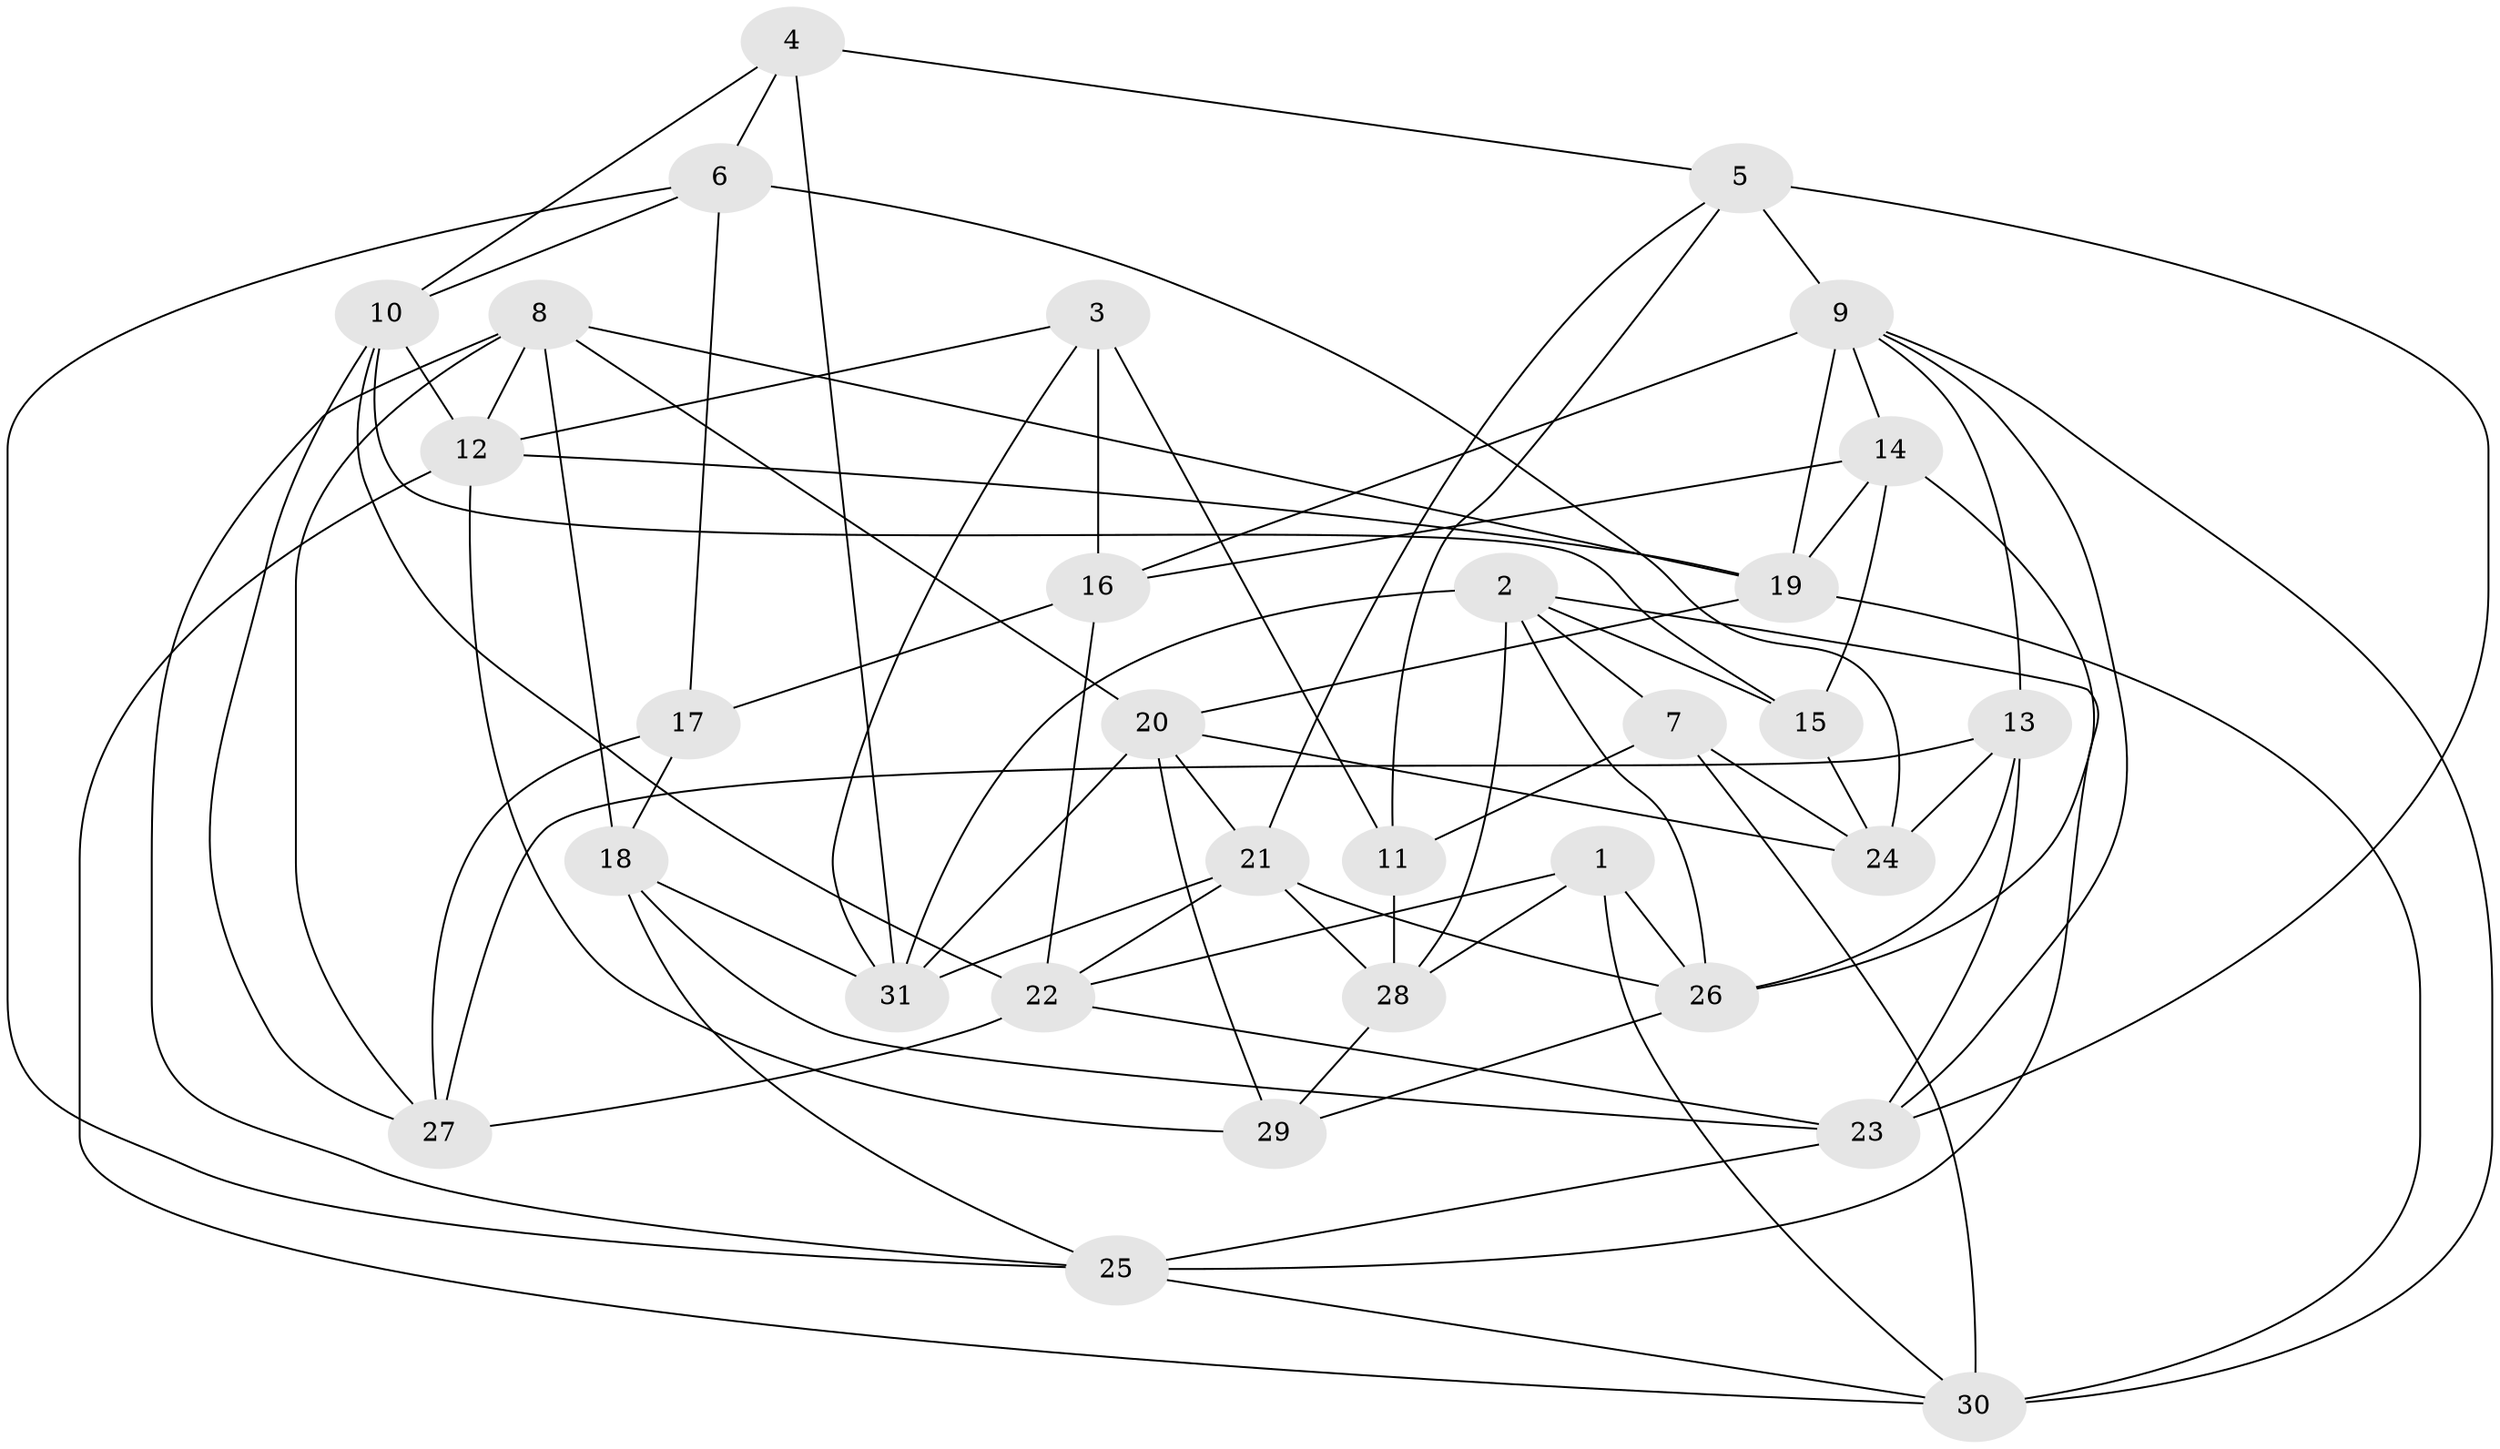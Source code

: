 // original degree distribution, {4: 1.0}
// Generated by graph-tools (version 1.1) at 2025/03/03/09/25 03:03:01]
// undirected, 31 vertices, 81 edges
graph export_dot {
graph [start="1"]
  node [color=gray90,style=filled];
  1;
  2;
  3;
  4;
  5;
  6;
  7;
  8;
  9;
  10;
  11;
  12;
  13;
  14;
  15;
  16;
  17;
  18;
  19;
  20;
  21;
  22;
  23;
  24;
  25;
  26;
  27;
  28;
  29;
  30;
  31;
  1 -- 22 [weight=1.0];
  1 -- 26 [weight=1.0];
  1 -- 28 [weight=1.0];
  1 -- 30 [weight=1.0];
  2 -- 7 [weight=1.0];
  2 -- 15 [weight=1.0];
  2 -- 25 [weight=1.0];
  2 -- 26 [weight=1.0];
  2 -- 28 [weight=1.0];
  2 -- 31 [weight=1.0];
  3 -- 11 [weight=2.0];
  3 -- 12 [weight=1.0];
  3 -- 16 [weight=2.0];
  3 -- 31 [weight=1.0];
  4 -- 5 [weight=1.0];
  4 -- 6 [weight=1.0];
  4 -- 10 [weight=1.0];
  4 -- 31 [weight=1.0];
  5 -- 9 [weight=2.0];
  5 -- 11 [weight=1.0];
  5 -- 21 [weight=1.0];
  5 -- 23 [weight=1.0];
  6 -- 10 [weight=1.0];
  6 -- 17 [weight=2.0];
  6 -- 24 [weight=1.0];
  6 -- 25 [weight=1.0];
  7 -- 11 [weight=1.0];
  7 -- 24 [weight=1.0];
  7 -- 30 [weight=1.0];
  8 -- 12 [weight=1.0];
  8 -- 18 [weight=1.0];
  8 -- 19 [weight=1.0];
  8 -- 20 [weight=1.0];
  8 -- 25 [weight=1.0];
  8 -- 27 [weight=1.0];
  9 -- 13 [weight=1.0];
  9 -- 14 [weight=1.0];
  9 -- 16 [weight=1.0];
  9 -- 19 [weight=1.0];
  9 -- 23 [weight=1.0];
  9 -- 30 [weight=1.0];
  10 -- 12 [weight=1.0];
  10 -- 15 [weight=1.0];
  10 -- 22 [weight=1.0];
  10 -- 27 [weight=1.0];
  11 -- 28 [weight=2.0];
  12 -- 19 [weight=1.0];
  12 -- 29 [weight=1.0];
  12 -- 30 [weight=1.0];
  13 -- 23 [weight=1.0];
  13 -- 24 [weight=1.0];
  13 -- 26 [weight=1.0];
  13 -- 27 [weight=2.0];
  14 -- 15 [weight=2.0];
  14 -- 16 [weight=1.0];
  14 -- 19 [weight=1.0];
  14 -- 26 [weight=1.0];
  15 -- 24 [weight=2.0];
  16 -- 17 [weight=1.0];
  16 -- 22 [weight=1.0];
  17 -- 18 [weight=2.0];
  17 -- 27 [weight=1.0];
  18 -- 23 [weight=1.0];
  18 -- 25 [weight=1.0];
  18 -- 31 [weight=1.0];
  19 -- 20 [weight=1.0];
  19 -- 30 [weight=1.0];
  20 -- 21 [weight=1.0];
  20 -- 24 [weight=1.0];
  20 -- 29 [weight=1.0];
  20 -- 31 [weight=1.0];
  21 -- 22 [weight=1.0];
  21 -- 26 [weight=1.0];
  21 -- 28 [weight=1.0];
  21 -- 31 [weight=1.0];
  22 -- 23 [weight=1.0];
  22 -- 27 [weight=1.0];
  23 -- 25 [weight=1.0];
  25 -- 30 [weight=1.0];
  26 -- 29 [weight=1.0];
  28 -- 29 [weight=1.0];
}
